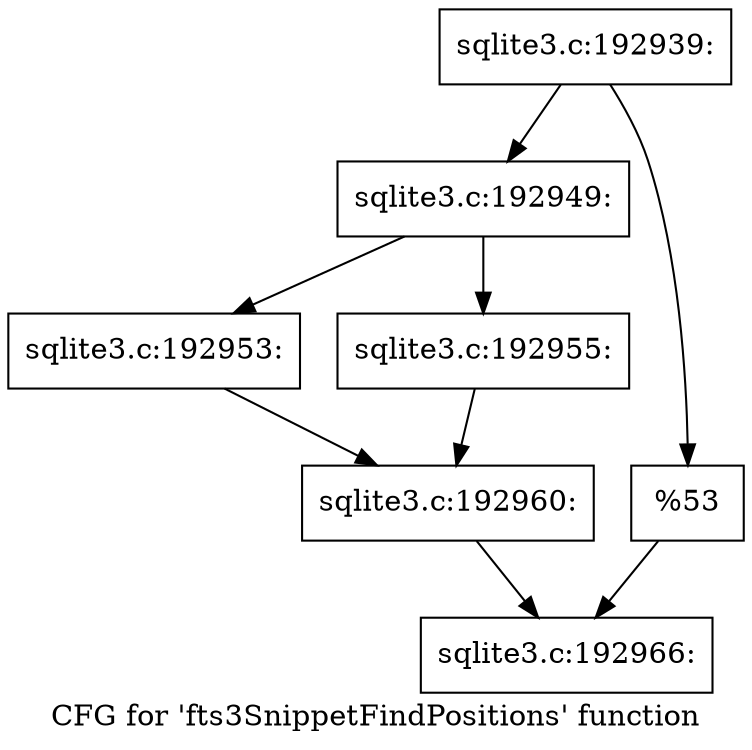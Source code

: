 digraph "CFG for 'fts3SnippetFindPositions' function" {
	label="CFG for 'fts3SnippetFindPositions' function";

	Node0x55c0f6d0f200 [shape=record,label="{sqlite3.c:192939:}"];
	Node0x55c0f6d0f200 -> Node0x55c0f6b70270;
	Node0x55c0f6d0f200 -> Node0x55c0fb29cd00;
	Node0x55c0f6b70270 [shape=record,label="{sqlite3.c:192949:}"];
	Node0x55c0f6b70270 -> Node0x55c0f6d0f1b0;
	Node0x55c0f6b70270 -> Node0x55c0fb29dc90;
	Node0x55c0f6d0f1b0 [shape=record,label="{sqlite3.c:192953:}"];
	Node0x55c0f6d0f1b0 -> Node0x55c0fb29d980;
	Node0x55c0fb29dc90 [shape=record,label="{sqlite3.c:192955:}"];
	Node0x55c0fb29dc90 -> Node0x55c0fb29d980;
	Node0x55c0fb29d980 [shape=record,label="{sqlite3.c:192960:}"];
	Node0x55c0fb29d980 -> Node0x55c0fb29c7a0;
	Node0x55c0fb29cd00 [shape=record,label="{%53}"];
	Node0x55c0fb29cd00 -> Node0x55c0fb29c7a0;
	Node0x55c0fb29c7a0 [shape=record,label="{sqlite3.c:192966:}"];
}
